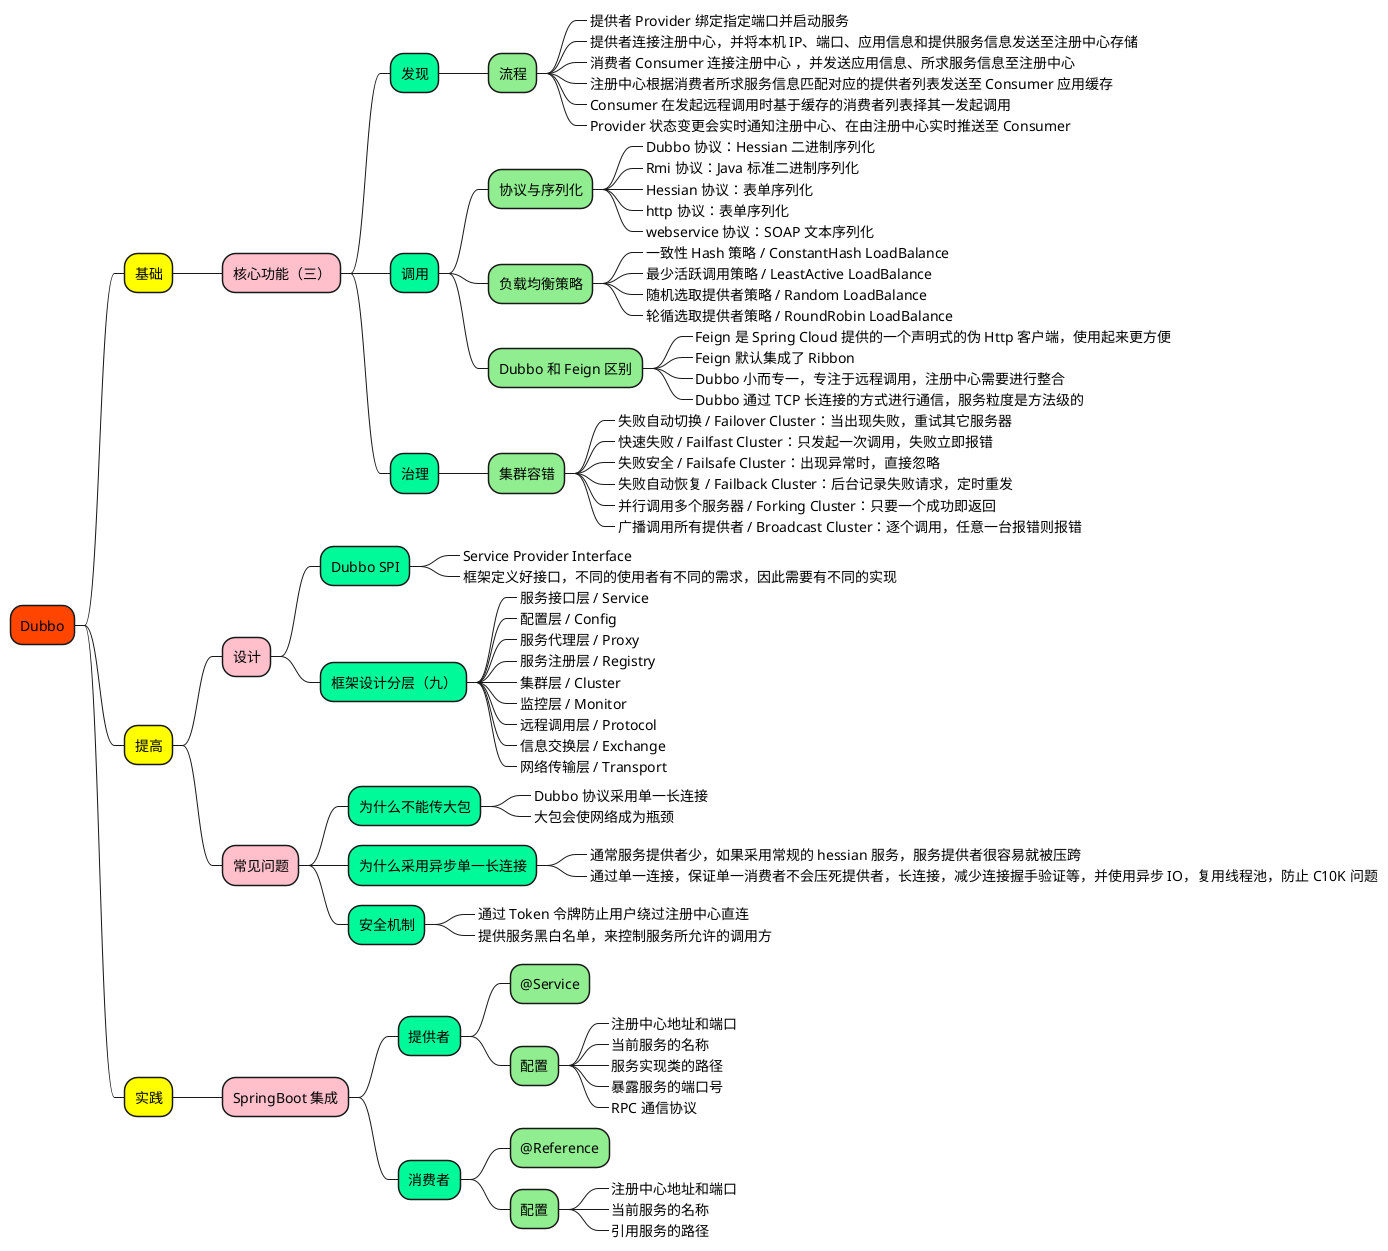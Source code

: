 @startmindmap

+[#OrangeRed] Dubbo

++[#yellow] 基础

+++[#Pink] 核心功能（三）

++++[#MediumSpringGreen] 发现

+++++[#LightGreen] 流程
++++++[#Aquamarine]_ 提供者 Provider 绑定指定端口并启动服务
++++++[#Aquamarine]_ 提供者连接注册中心，并将本机 IP、端口、应用信息和提供服务信息发送至注册中心存储
++++++[#Aquamarine]_ 消费者 Consumer 连接注册中心 ，并发送应用信息、所求服务信息至注册中心
++++++[#Aquamarine]_ 注册中心根据消费者所求服务信息匹配对应的提供者列表发送至 Consumer 应用缓存
++++++[#Aquamarine]_ Consumer 在发起远程调用时基于缓存的消费者列表择其一发起调用
++++++[#Aquamarine]_ Provider 状态变更会实时通知注册中心、在由注册中心实时推送至 Consumer

++++[#MediumSpringGreen] 调用

+++++[#LightGreen] 协议与序列化
++++++[#Aquamarine]_ Dubbo 协议：Hessian 二进制序列化
++++++[#Aquamarine]_ Rmi 协议：Java 标准二进制序列化
++++++[#Aquamarine]_ Hessian 协议：表单序列化
++++++[#Aquamarine]_ http 协议：表单序列化
++++++[#Aquamarine]_ webservice 协议：SOAP 文本序列化

+++++[#LightGreen] 负载均衡策略
++++++[#Aquamarine]_ 一致性 Hash 策略 / ConstantHash LoadBalance
++++++[#Aquamarine]_ 最少活跃调用策略 / LeastActive LoadBalance
++++++[#Aquamarine]_ 随机选取提供者策略 / Random LoadBalance
++++++[#Aquamarine]_ 轮循选取提供者策略 / RoundRobin LoadBalance

+++++[#LightGreen] Dubbo 和 Feign 区别
++++++[#Aquamarine]_ Feign 是 Spring Cloud 提供的一个声明式的伪 Http 客户端，使用起来更方便
++++++[#Aquamarine]_ Feign 默认集成了 Ribbon
++++++[#Aquamarine]_ Dubbo 小而专一，专注于远程调用，注册中心需要进行整合
++++++[#Aquamarine]_ Dubbo 通过 TCP 长连接的方式进行通信，服务粒度是方法级的

++++[#MediumSpringGreen] 治理

+++++[#LightGreen] 集群容错
++++++[#Aquamarine]_ 失败自动切换 / Failover Cluster：当出现失败，重试其它服务器
++++++[#Aquamarine]_ 快速失败 / Failfast Cluster：只发起一次调用，失败立即报错
++++++[#Aquamarine]_ 失败安全 / Failsafe Cluster：出现异常时，直接忽略
++++++[#Aquamarine]_ 失败自动恢复 / Failback Cluster：后台记录失败请求，定时重发
++++++[#Aquamarine]_ 并行调用多个服务器 / Forking Cluster：只要一个成功即返回
++++++[#Aquamarine]_ 广播调用所有提供者 / Broadcast Cluster：逐个调用，任意一台报错则报错


++[#yellow] 提高

+++[#Pink] 设计

++++[#MediumSpringGreen] Dubbo SPI
+++++[#LightGreen]_ Service Provider Interface
+++++[#LightGreen]_ 框架定义好接口，不同的使用者有不同的需求，因此需要有不同的实现

++++[#MediumSpringGreen] 框架设计分层（九）
+++++[#LightGreen]_ 服务接口层 / Service
+++++[#LightGreen]_ 配置层 / Config
+++++[#LightGreen]_ 服务代理层 / Proxy
+++++[#LightGreen]_ 服务注册层 / Registry
+++++[#LightGreen]_ 集群层 / Cluster
+++++[#LightGreen]_ 监控层 / Monitor
+++++[#LightGreen]_ 远程调用层 / Protocol
+++++[#LightGreen]_ 信息交换层 / Exchange
+++++[#LightGreen]_ 网络传输层 / Transport

+++[#Pink] 常见问题

++++[#MediumSpringGreen] 为什么不能传大包
+++++[#LightGreen]_ Dubbo 协议采用单一长连接
+++++[#LightGreen]_ 大包会使网络成为瓶颈
++++[#MediumSpringGreen] 为什么采用异步单一长连接
+++++[#LightGreen]_ 通常服务提供者少，如果采用常规的 hessian 服务，服务提供者很容易就被压跨
+++++[#LightGreen]_ 通过单一连接，保证单一消费者不会压死提供者，长连接，减少连接握手验证等，并使用异步 IO，复用线程池，防止 C10K 问题

++++[#MediumSpringGreen] 安全机制
+++++[#LightGreen]_ 通过 Token 令牌防止用户绕过注册中心直连
+++++[#LightGreen]_ 提供服务黑白名单，来控制服务所允许的调用方


++[#yellow] 实践

+++[#Pink] SpringBoot 集成

++++[#MediumSpringGreen] 提供者
+++++[#LightGreen] @Service
+++++[#LightGreen] 配置
++++++[#Aquamarine]_ 注册中心地址和端口
++++++[#Aquamarine]_ 当前服务的名称
++++++[#Aquamarine]_ 服务实现类的路径
++++++[#Aquamarine]_ 暴露服务的端口号
++++++[#Aquamarine]_ RPC 通信协议

++++[#MediumSpringGreen] 消费者
+++++[#LightGreen] @Reference
+++++[#LightGreen] 配置
++++++[#Aquamarine]_ 注册中心地址和端口
++++++[#Aquamarine]_ 当前服务的名称
++++++[#Aquamarine]_ 引用服务的路径


@endmindmap